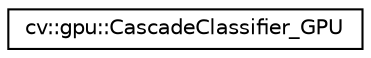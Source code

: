 digraph "Graphical Class Hierarchy"
{
 // LATEX_PDF_SIZE
  edge [fontname="Helvetica",fontsize="10",labelfontname="Helvetica",labelfontsize="10"];
  node [fontname="Helvetica",fontsize="10",shape=record];
  rankdir="LR";
  Node0 [label="cv::gpu::CascadeClassifier_GPU",height=0.2,width=0.4,color="black", fillcolor="white", style="filled",URL="$classcv_1_1gpu_1_1_cascade_classifier___g_p_u.html",tooltip=" "];
}
